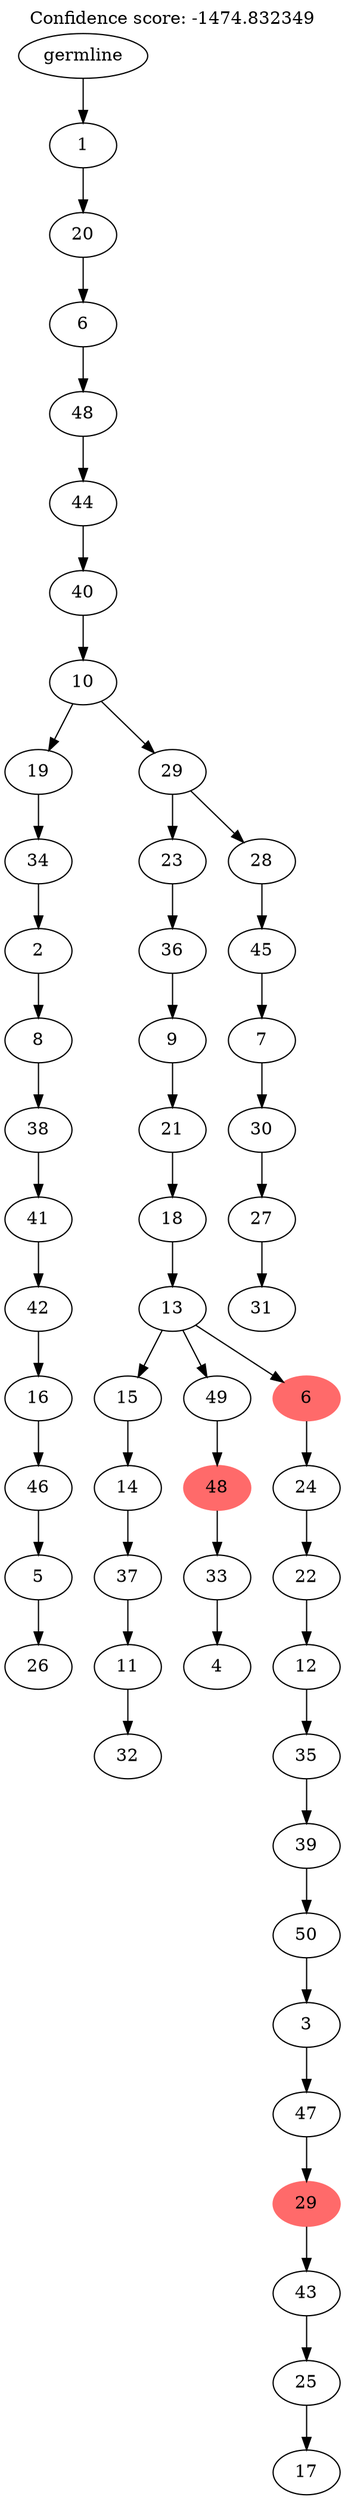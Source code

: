 digraph g {
	"52" -> "53";
	"53" [label="26"];
	"51" -> "52";
	"52" [label="5"];
	"50" -> "51";
	"51" [label="46"];
	"49" -> "50";
	"50" [label="16"];
	"48" -> "49";
	"49" [label="42"];
	"47" -> "48";
	"48" [label="41"];
	"46" -> "47";
	"47" [label="38"];
	"45" -> "46";
	"46" [label="8"];
	"44" -> "45";
	"45" [label="2"];
	"43" -> "44";
	"44" [label="34"];
	"41" -> "42";
	"42" [label="32"];
	"40" -> "41";
	"41" [label="11"];
	"39" -> "40";
	"40" [label="37"];
	"38" -> "39";
	"39" [label="14"];
	"36" -> "37";
	"37" [label="4"];
	"35" -> "36";
	"36" [label="33"];
	"34" -> "35";
	"35" [color=indianred1, style=filled, label="48"];
	"32" -> "33";
	"33" [label="17"];
	"31" -> "32";
	"32" [label="25"];
	"30" -> "31";
	"31" [label="43"];
	"29" -> "30";
	"30" [color=indianred1, style=filled, label="29"];
	"28" -> "29";
	"29" [label="47"];
	"27" -> "28";
	"28" [label="3"];
	"26" -> "27";
	"27" [label="50"];
	"25" -> "26";
	"26" [label="39"];
	"24" -> "25";
	"25" [label="35"];
	"23" -> "24";
	"24" [label="12"];
	"22" -> "23";
	"23" [label="22"];
	"21" -> "22";
	"22" [label="24"];
	"20" -> "21";
	"21" [color=indianred1, style=filled, label="6"];
	"20" -> "34";
	"34" [label="49"];
	"20" -> "38";
	"38" [label="15"];
	"19" -> "20";
	"20" [label="13"];
	"18" -> "19";
	"19" [label="18"];
	"17" -> "18";
	"18" [label="21"];
	"16" -> "17";
	"17" [label="9"];
	"15" -> "16";
	"16" [label="36"];
	"13" -> "14";
	"14" [label="31"];
	"12" -> "13";
	"13" [label="27"];
	"11" -> "12";
	"12" [label="30"];
	"10" -> "11";
	"11" [label="7"];
	"9" -> "10";
	"10" [label="45"];
	"8" -> "9";
	"9" [label="28"];
	"8" -> "15";
	"15" [label="23"];
	"7" -> "8";
	"8" [label="29"];
	"7" -> "43";
	"43" [label="19"];
	"6" -> "7";
	"7" [label="10"];
	"5" -> "6";
	"6" [label="40"];
	"4" -> "5";
	"5" [label="44"];
	"3" -> "4";
	"4" [label="48"];
	"2" -> "3";
	"3" [label="6"];
	"1" -> "2";
	"2" [label="20"];
	"0" -> "1";
	"1" [label="1"];
	"0" [label="germline"];
	labelloc="t";
	label="Confidence score: -1474.832349";
}
